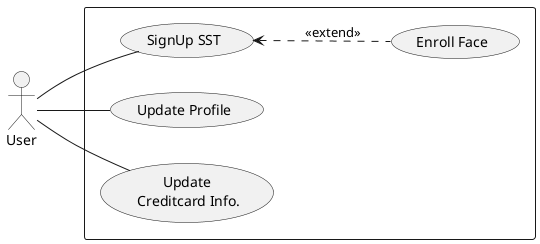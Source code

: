 @startuml
skinparam shadowing false
left to right direction
actor User

rectangle  {
User -- (SignUp SST)
(SignUp SST) <.. (Enroll Face) : <<extend>>
User -- (Update Profile)
User -- (Update\n Creditcard Info.)


@enduml